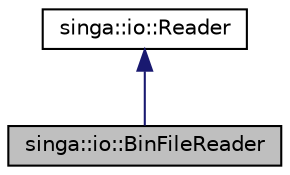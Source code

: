 digraph "singa::io::BinFileReader"
{
  edge [fontname="Helvetica",fontsize="10",labelfontname="Helvetica",labelfontsize="10"];
  node [fontname="Helvetica",fontsize="10",shape=record];
  Node2 [label="singa::io::BinFileReader",height=0.2,width=0.4,color="black", fillcolor="grey75", style="filled", fontcolor="black"];
  Node3 -> Node2 [dir="back",color="midnightblue",fontsize="10",style="solid",fontname="Helvetica"];
  Node3 [label="singa::io::Reader",height=0.2,width=0.4,color="black", fillcolor="white", style="filled",URL="$classsinga_1_1io_1_1Reader.html",tooltip="General Reader that provides functions for reading tuples. "];
}
